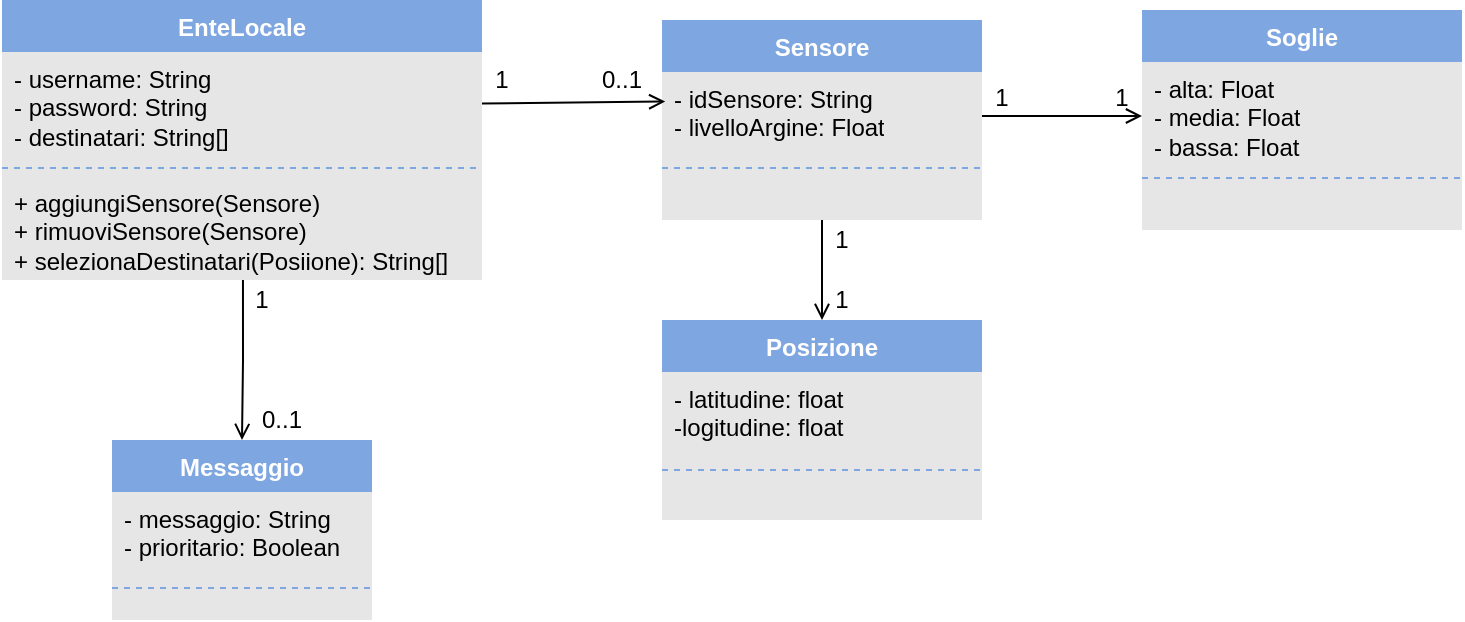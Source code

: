 <mxfile version="27.0.9">
  <diagram name="Pagina-1" id="8QW8s8eIHRF5mrPKf5NI">
    <mxGraphModel dx="1042" dy="722" grid="1" gridSize="10" guides="1" tooltips="1" connect="1" arrows="1" fold="1" page="1" pageScale="1" pageWidth="827" pageHeight="1169" math="0" shadow="0">
      <root>
        <mxCell id="0" />
        <mxCell id="1" parent="0" />
        <mxCell id="UMm1ady6yWFBfkZKAYd2-1" value="EnteLocale" style="swimlane;fontStyle=1;align=center;verticalAlign=top;childLayout=stackLayout;horizontal=1;startSize=26;horizontalStack=0;resizeParent=1;resizeParentMax=0;resizeLast=0;collapsible=1;marginBottom=0;whiteSpace=wrap;html=1;fillColor=#7EA6E0;swimlaneFillColor=#E6E6E6;strokeColor=none;fontColor=#FFFFFF;" parent="1" vertex="1">
          <mxGeometry x="40" y="50" width="240" height="140" as="geometry" />
        </mxCell>
        <mxCell id="UMm1ady6yWFBfkZKAYd2-2" value="- username: String&lt;div&gt;- password: String&lt;/div&gt;&lt;div&gt;- destinatari: String[]&lt;/div&gt;" style="text;strokeColor=none;fillColor=none;align=left;verticalAlign=top;spacingLeft=4;spacingRight=4;overflow=hidden;rotatable=0;points=[[0,0.5],[1,0.5]];portConstraint=eastwest;whiteSpace=wrap;html=1;" parent="UMm1ady6yWFBfkZKAYd2-1" vertex="1">
          <mxGeometry y="26" width="240" height="54" as="geometry" />
        </mxCell>
        <mxCell id="UMm1ady6yWFBfkZKAYd2-3" value="" style="line;strokeWidth=1;fillColor=none;align=left;verticalAlign=middle;spacingTop=-1;spacingLeft=3;spacingRight=3;rotatable=0;labelPosition=right;points=[];portConstraint=eastwest;strokeColor=#7EA6E0;dashed=1;" parent="UMm1ady6yWFBfkZKAYd2-1" vertex="1">
          <mxGeometry y="80" width="240" height="8" as="geometry" />
        </mxCell>
        <mxCell id="UMm1ady6yWFBfkZKAYd2-4" value="&lt;div&gt;+ aggiungiSensore(Sensore)&lt;/div&gt;&lt;div&gt;+ rimuoviSensore(Sensore)&lt;/div&gt;+ selezionaDestinatari(Posiione): String[]" style="text;strokeColor=none;fillColor=none;align=left;verticalAlign=top;spacingLeft=4;spacingRight=4;overflow=hidden;rotatable=0;points=[[0,0.5],[1,0.5]];portConstraint=eastwest;whiteSpace=wrap;html=1;" parent="UMm1ady6yWFBfkZKAYd2-1" vertex="1">
          <mxGeometry y="88" width="240" height="52" as="geometry" />
        </mxCell>
        <mxCell id="UMm1ady6yWFBfkZKAYd2-7" value="Messaggio" style="swimlane;fontStyle=1;align=center;verticalAlign=top;childLayout=stackLayout;horizontal=1;startSize=26;horizontalStack=0;resizeParent=1;resizeParentMax=0;resizeLast=0;collapsible=1;marginBottom=0;whiteSpace=wrap;html=1;fillColor=#7EA6E0;swimlaneFillColor=#E6E6E6;strokeColor=none;fontColor=#FFFFFF;" parent="1" vertex="1">
          <mxGeometry x="95" y="270" width="130" height="90" as="geometry" />
        </mxCell>
        <mxCell id="UMm1ady6yWFBfkZKAYd2-8" value="- messaggio: String&lt;div&gt;- prioritario: Boolean&lt;/div&gt;&lt;div&gt;&lt;br&gt;&lt;/div&gt;" style="text;strokeColor=none;fillColor=none;align=left;verticalAlign=top;spacingLeft=4;spacingRight=4;overflow=hidden;rotatable=0;points=[[0,0.5],[1,0.5]];portConstraint=eastwest;whiteSpace=wrap;html=1;" parent="UMm1ady6yWFBfkZKAYd2-7" vertex="1">
          <mxGeometry y="26" width="130" height="44" as="geometry" />
        </mxCell>
        <mxCell id="UMm1ady6yWFBfkZKAYd2-9" value="" style="line;strokeWidth=1;fillColor=none;align=left;verticalAlign=middle;spacingTop=-1;spacingLeft=3;spacingRight=3;rotatable=0;labelPosition=right;points=[];portConstraint=eastwest;strokeColor=#7EA6E0;dashed=1;" parent="UMm1ady6yWFBfkZKAYd2-7" vertex="1">
          <mxGeometry y="70" width="130" height="8" as="geometry" />
        </mxCell>
        <mxCell id="apWO-U3HZGpR7ALacPeS-3" style="line;strokeWidth=1;fillColor=none;align=left;verticalAlign=middle;spacingTop=-1;spacingLeft=3;spacingRight=3;rotatable=0;labelPosition=right;points=[];portConstraint=eastwest;strokeColor=none;dashed=1;" vertex="1" parent="UMm1ady6yWFBfkZKAYd2-7">
          <mxGeometry y="78" width="130" height="12" as="geometry" />
        </mxCell>
        <mxCell id="UMm1ady6yWFBfkZKAYd2-29" style="edgeStyle=orthogonalEdgeStyle;rounded=0;orthogonalLoop=1;jettySize=auto;html=1;entryX=0.5;entryY=0;entryDx=0;entryDy=0;endArrow=open;endFill=0;" parent="1" source="UMm1ady6yWFBfkZKAYd2-12" target="UMm1ady6yWFBfkZKAYd2-31" edge="1">
          <mxGeometry relative="1" as="geometry">
            <mxPoint x="470" y="210" as="targetPoint" />
          </mxGeometry>
        </mxCell>
        <mxCell id="UMm1ady6yWFBfkZKAYd2-12" value="Sensore" style="swimlane;fontStyle=1;align=center;verticalAlign=top;childLayout=stackLayout;horizontal=1;startSize=26;horizontalStack=0;resizeParent=1;resizeParentMax=0;resizeLast=0;collapsible=1;marginBottom=0;whiteSpace=wrap;html=1;fillColor=#7EA6E0;swimlaneFillColor=#E6E6E6;strokeColor=none;fontColor=#FFFFFF;" parent="1" vertex="1">
          <mxGeometry x="370" y="60" width="160" height="100" as="geometry" />
        </mxCell>
        <mxCell id="UMm1ady6yWFBfkZKAYd2-13" value="- idSensore: String&lt;div&gt;- livelloArgine: Float&lt;/div&gt;" style="text;strokeColor=none;fillColor=none;align=left;verticalAlign=top;spacingLeft=4;spacingRight=4;overflow=hidden;rotatable=0;points=[[0,0.5],[1,0.5]];portConstraint=eastwest;whiteSpace=wrap;html=1;" parent="UMm1ady6yWFBfkZKAYd2-12" vertex="1">
          <mxGeometry y="26" width="160" height="44" as="geometry" />
        </mxCell>
        <mxCell id="UMm1ady6yWFBfkZKAYd2-14" value="" style="line;strokeWidth=1;fillColor=none;align=left;verticalAlign=middle;spacingTop=-1;spacingLeft=3;spacingRight=3;rotatable=0;labelPosition=right;points=[];portConstraint=eastwest;strokeColor=#7EA6E0;dashed=1;" parent="UMm1ady6yWFBfkZKAYd2-12" vertex="1">
          <mxGeometry y="70" width="160" height="8" as="geometry" />
        </mxCell>
        <mxCell id="apWO-U3HZGpR7ALacPeS-1" style="line;strokeWidth=1;fillColor=none;align=left;verticalAlign=middle;spacingTop=-1;spacingLeft=3;spacingRight=3;rotatable=0;labelPosition=right;points=[];portConstraint=eastwest;strokeColor=none;" vertex="1" parent="UMm1ady6yWFBfkZKAYd2-12">
          <mxGeometry y="78" width="160" height="22" as="geometry" />
        </mxCell>
        <mxCell id="UMm1ady6yWFBfkZKAYd2-18" value="Soglie" style="swimlane;fontStyle=1;align=center;verticalAlign=top;childLayout=stackLayout;horizontal=1;startSize=26;horizontalStack=0;resizeParent=1;resizeParentMax=0;resizeLast=0;collapsible=1;marginBottom=0;whiteSpace=wrap;html=1;fillColor=#7EA6E0;swimlaneFillColor=#E6E6E6;strokeColor=none;fontColor=#FFFFFF;" parent="1" vertex="1">
          <mxGeometry x="610" y="55" width="160" height="110" as="geometry" />
        </mxCell>
        <mxCell id="UMm1ady6yWFBfkZKAYd2-19" value="- alta: Float&lt;div&gt;- media: Float&lt;/div&gt;&lt;div&gt;- bassa: Float&lt;/div&gt;" style="text;strokeColor=none;fillColor=none;align=left;verticalAlign=top;spacingLeft=4;spacingRight=4;overflow=hidden;rotatable=0;points=[[0,0.5],[1,0.5]];portConstraint=eastwest;whiteSpace=wrap;html=1;" parent="UMm1ady6yWFBfkZKAYd2-18" vertex="1">
          <mxGeometry y="26" width="160" height="54" as="geometry" />
        </mxCell>
        <mxCell id="UMm1ady6yWFBfkZKAYd2-20" value="" style="line;strokeWidth=1;fillColor=none;align=left;verticalAlign=middle;spacingTop=-1;spacingLeft=3;spacingRight=3;rotatable=0;labelPosition=right;points=[];portConstraint=eastwest;strokeColor=#7EA6E0;dashed=1;" parent="UMm1ady6yWFBfkZKAYd2-18" vertex="1">
          <mxGeometry y="80" width="160" height="8" as="geometry" />
        </mxCell>
        <mxCell id="apWO-U3HZGpR7ALacPeS-2" style="line;strokeWidth=1;fillColor=none;align=left;verticalAlign=middle;spacingTop=-1;spacingLeft=3;spacingRight=3;rotatable=0;labelPosition=right;points=[];portConstraint=eastwest;strokeColor=none;dashed=1;" vertex="1" parent="UMm1ady6yWFBfkZKAYd2-18">
          <mxGeometry y="88" width="160" height="22" as="geometry" />
        </mxCell>
        <mxCell id="UMm1ady6yWFBfkZKAYd2-17" style="edgeStyle=orthogonalEdgeStyle;rounded=0;orthogonalLoop=1;jettySize=auto;html=1;entryX=0;entryY=0.5;entryDx=0;entryDy=0;endArrow=open;startFill=0;endFill=0;" parent="1" source="UMm1ady6yWFBfkZKAYd2-13" target="UMm1ady6yWFBfkZKAYd2-19" edge="1">
          <mxGeometry relative="1" as="geometry">
            <mxPoint x="580" y="99" as="targetPoint" />
          </mxGeometry>
        </mxCell>
        <mxCell id="UMm1ady6yWFBfkZKAYd2-23" value="1" style="text;strokeColor=none;align=center;fillColor=none;html=1;verticalAlign=middle;whiteSpace=wrap;rounded=0;" parent="1" vertex="1">
          <mxGeometry x="160" y="190" width="20" height="20" as="geometry" />
        </mxCell>
        <mxCell id="UMm1ady6yWFBfkZKAYd2-24" value="0..1" style="text;strokeColor=none;align=center;fillColor=none;html=1;verticalAlign=middle;whiteSpace=wrap;rounded=0;" parent="1" vertex="1">
          <mxGeometry x="170" y="250" width="20" height="20" as="geometry" />
        </mxCell>
        <mxCell id="UMm1ady6yWFBfkZKAYd2-25" value="0..1" style="text;strokeColor=none;align=center;fillColor=none;html=1;verticalAlign=middle;whiteSpace=wrap;rounded=0;" parent="1" vertex="1">
          <mxGeometry x="340" y="80" width="20" height="20" as="geometry" />
        </mxCell>
        <mxCell id="UMm1ady6yWFBfkZKAYd2-26" value="1" style="text;strokeColor=none;align=center;fillColor=none;html=1;verticalAlign=middle;whiteSpace=wrap;rounded=0;" parent="1" vertex="1">
          <mxGeometry x="280" y="80" width="20" height="20" as="geometry" />
        </mxCell>
        <mxCell id="UMm1ady6yWFBfkZKAYd2-27" value="1" style="text;strokeColor=none;align=center;fillColor=none;html=1;verticalAlign=middle;whiteSpace=wrap;rounded=0;" parent="1" vertex="1">
          <mxGeometry x="530" y="89" width="20" height="20" as="geometry" />
        </mxCell>
        <mxCell id="UMm1ady6yWFBfkZKAYd2-28" value="1" style="text;strokeColor=none;align=center;fillColor=none;html=1;verticalAlign=middle;whiteSpace=wrap;rounded=0;" parent="1" vertex="1">
          <mxGeometry x="590" y="89" width="20" height="20" as="geometry" />
        </mxCell>
        <mxCell id="UMm1ady6yWFBfkZKAYd2-11" style="edgeStyle=orthogonalEdgeStyle;rounded=0;orthogonalLoop=1;jettySize=auto;html=1;endArrow=open;startFill=0;endFill=0;exitX=0.502;exitY=1;exitDx=0;exitDy=0;exitPerimeter=0;" parent="1" source="UMm1ady6yWFBfkZKAYd2-4" target="UMm1ady6yWFBfkZKAYd2-7" edge="1">
          <mxGeometry relative="1" as="geometry" />
        </mxCell>
        <mxCell id="UMm1ady6yWFBfkZKAYd2-31" value="Posizione" style="swimlane;fontStyle=1;align=center;verticalAlign=top;childLayout=stackLayout;horizontal=1;startSize=26;horizontalStack=0;resizeParent=1;resizeParentMax=0;resizeLast=0;collapsible=1;marginBottom=0;whiteSpace=wrap;html=1;fillColor=#7EA6E0;swimlaneFillColor=#E6E6E6;strokeColor=none;fontColor=#FFFFFF;" parent="1" vertex="1">
          <mxGeometry x="370" y="210" width="160" height="100" as="geometry" />
        </mxCell>
        <mxCell id="UMm1ady6yWFBfkZKAYd2-32" value="- latitudine: float&lt;div&gt;-logitudine: float&lt;/div&gt;" style="text;strokeColor=none;fillColor=none;align=left;verticalAlign=top;spacingLeft=4;spacingRight=4;overflow=hidden;rotatable=0;points=[[0,0.5],[1,0.5]];portConstraint=eastwest;whiteSpace=wrap;html=1;" parent="UMm1ady6yWFBfkZKAYd2-31" vertex="1">
          <mxGeometry y="26" width="160" height="44" as="geometry" />
        </mxCell>
        <mxCell id="UMm1ady6yWFBfkZKAYd2-33" value="" style="line;strokeWidth=1;fillColor=none;align=left;verticalAlign=middle;spacingTop=-1;spacingLeft=3;spacingRight=3;rotatable=0;labelPosition=right;points=[];portConstraint=eastwest;strokeColor=#7EA6E0;dashed=1;" parent="UMm1ady6yWFBfkZKAYd2-31" vertex="1">
          <mxGeometry y="70" width="160" height="10" as="geometry" />
        </mxCell>
        <mxCell id="apWO-U3HZGpR7ALacPeS-4" style="line;strokeWidth=1;fillColor=none;align=left;verticalAlign=middle;spacingTop=-1;spacingLeft=3;spacingRight=3;rotatable=0;labelPosition=right;points=[];portConstraint=eastwest;strokeColor=none;dashed=1;" vertex="1" parent="UMm1ady6yWFBfkZKAYd2-31">
          <mxGeometry y="80" width="160" height="20" as="geometry" />
        </mxCell>
        <mxCell id="UMm1ady6yWFBfkZKAYd2-37" style="rounded=0;orthogonalLoop=1;jettySize=auto;html=1;entryX=0.01;entryY=0.336;entryDx=0;entryDy=0;entryPerimeter=0;endArrow=open;endFill=0;" parent="1" source="UMm1ady6yWFBfkZKAYd2-2" target="UMm1ady6yWFBfkZKAYd2-13" edge="1">
          <mxGeometry relative="1" as="geometry" />
        </mxCell>
        <mxCell id="UMm1ady6yWFBfkZKAYd2-39" value="1" style="text;strokeColor=none;align=center;fillColor=none;html=1;verticalAlign=middle;whiteSpace=wrap;rounded=0;" parent="1" vertex="1">
          <mxGeometry x="450" y="190" width="20" height="20" as="geometry" />
        </mxCell>
        <mxCell id="UMm1ady6yWFBfkZKAYd2-40" value="1" style="text;strokeColor=none;align=center;fillColor=none;html=1;verticalAlign=middle;whiteSpace=wrap;rounded=0;" parent="1" vertex="1">
          <mxGeometry x="450" y="160" width="20" height="20" as="geometry" />
        </mxCell>
      </root>
    </mxGraphModel>
  </diagram>
</mxfile>
